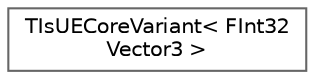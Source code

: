 digraph "Graphical Class Hierarchy"
{
 // INTERACTIVE_SVG=YES
 // LATEX_PDF_SIZE
  bgcolor="transparent";
  edge [fontname=Helvetica,fontsize=10,labelfontname=Helvetica,labelfontsize=10];
  node [fontname=Helvetica,fontsize=10,shape=box,height=0.2,width=0.4];
  rankdir="LR";
  Node0 [id="Node000000",label="TIsUECoreVariant\< FInt32\lVector3 \>",height=0.2,width=0.4,color="grey40", fillcolor="white", style="filled",URL="$d3/df6/structTIsUECoreVariant_3_01FInt32Vector3_01_4.html",tooltip=" "];
}
